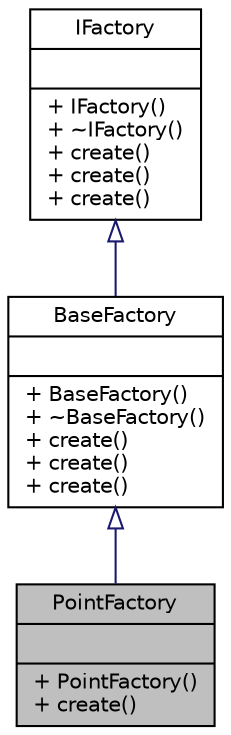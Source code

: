 digraph "PointFactory"
{
 // LATEX_PDF_SIZE
  edge [fontname="Helvetica",fontsize="10",labelfontname="Helvetica",labelfontsize="10"];
  node [fontname="Helvetica",fontsize="10",shape=record];
  Node1 [label="{PointFactory\n||+ PointFactory()\l+ create()\l}",height=0.2,width=0.4,color="black", fillcolor="grey75", style="filled", fontcolor="black",tooltip=" "];
  Node2 -> Node1 [dir="back",color="midnightblue",fontsize="10",style="solid",arrowtail="onormal",fontname="Helvetica"];
  Node2 [label="{BaseFactory\n||+ BaseFactory()\l+ ~BaseFactory()\l+ create()\l+ create()\l+ create()\l}",height=0.2,width=0.4,color="black", fillcolor="white", style="filled",URL="$class_base_factory.html",tooltip=" "];
  Node3 -> Node2 [dir="back",color="midnightblue",fontsize="10",style="solid",arrowtail="onormal",fontname="Helvetica"];
  Node3 [label="{IFactory\n||+ IFactory()\l+ ~IFactory()\l+ create()\l+ create()\l+ create()\l}",height=0.2,width=0.4,color="black", fillcolor="white", style="filled",URL="$class_i_factory.html",tooltip="Here is primitive objects factory."];
}
